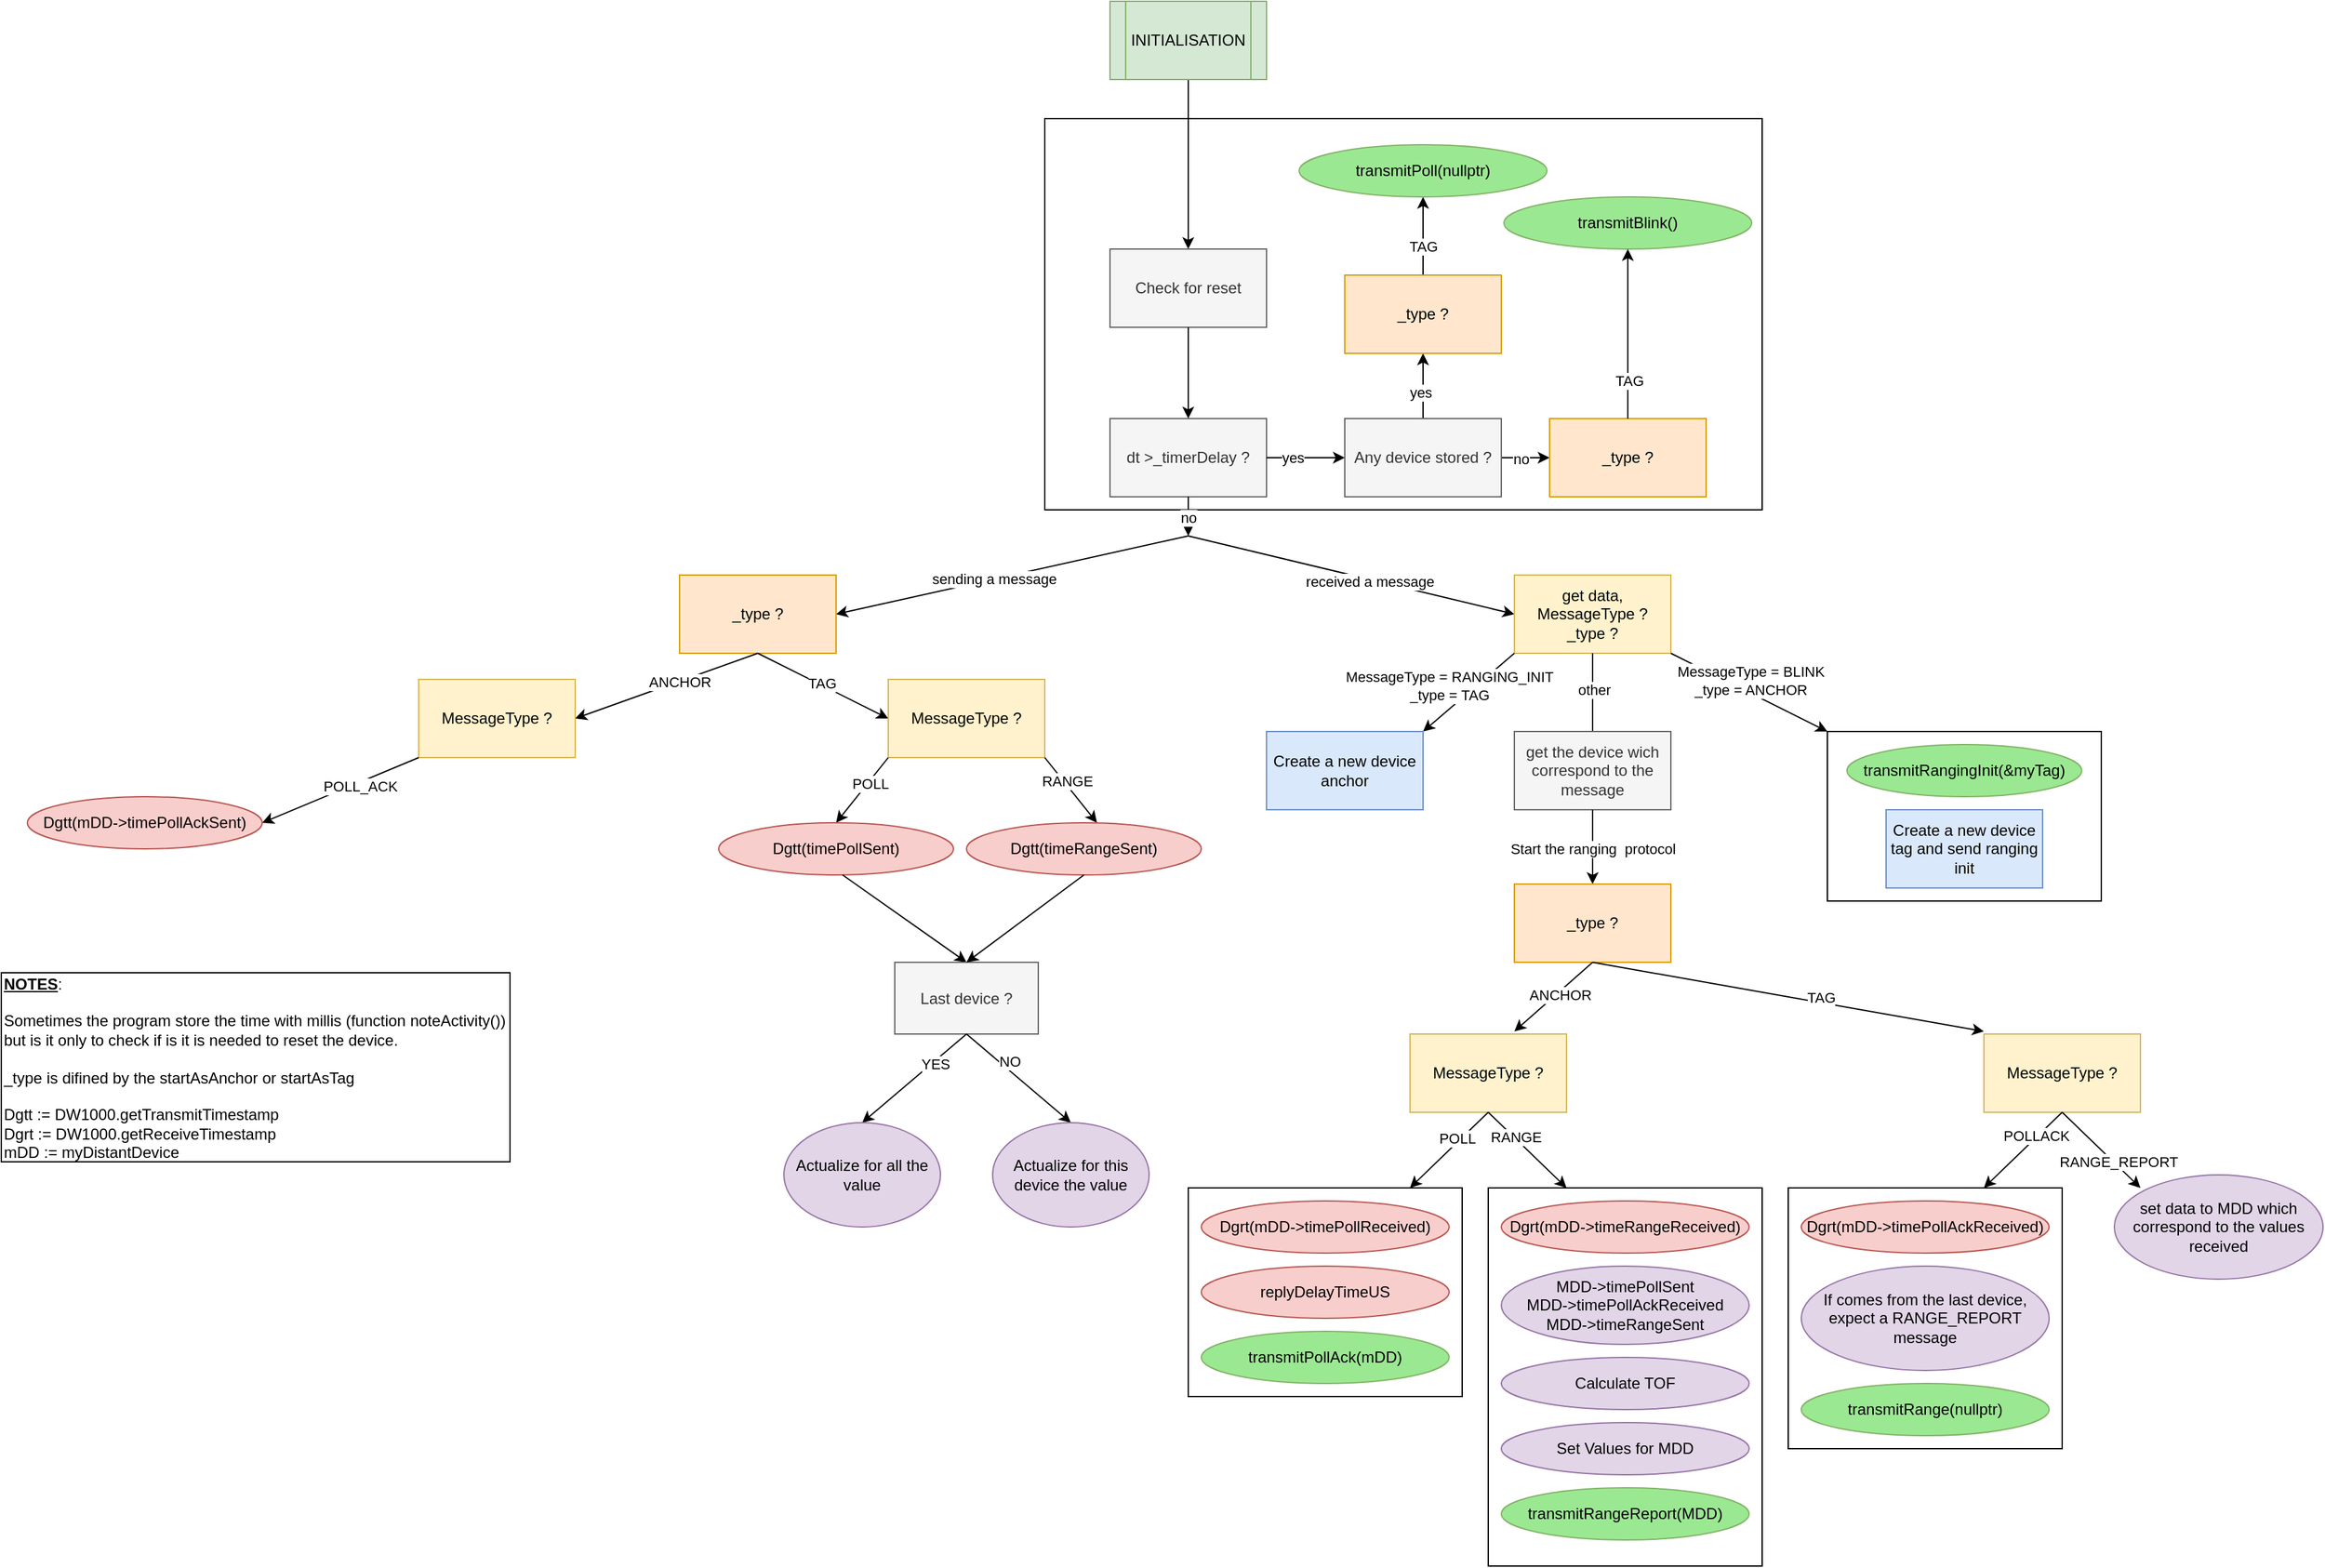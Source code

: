 <mxfile version="21.3.2" type="device" pages="3">
  <diagram name="Detail" id="a23LKmWrU_72ORHp0b2L">
    <mxGraphModel dx="2062" dy="1825" grid="1" gridSize="10" guides="1" tooltips="1" connect="1" arrows="1" fold="1" page="1" pageScale="1" pageWidth="827" pageHeight="1169" math="0" shadow="0">
      <root>
        <mxCell id="0" />
        <mxCell id="1" parent="0" />
        <mxCell id="PgOa_zDOmLSdzNBI0531-37" value="" style="rounded=0;whiteSpace=wrap;html=1;fillColor=none;" vertex="1" parent="1">
          <mxGeometry x="320" y="-100" width="550" height="300" as="geometry" />
        </mxCell>
        <mxCell id="PgOa_zDOmLSdzNBI0531-4" value="" style="rounded=0;whiteSpace=wrap;html=1;fillColor=none;" vertex="1" parent="1">
          <mxGeometry x="920" y="370" width="210" height="130" as="geometry" />
        </mxCell>
        <mxCell id="PgOa_zDOmLSdzNBI0531-3" value="" style="rounded=0;whiteSpace=wrap;html=1;fillColor=none;" vertex="1" parent="1">
          <mxGeometry x="890" y="720" width="210" height="200" as="geometry" />
        </mxCell>
        <mxCell id="e3GR7hbtqhgVGMdvgDua-74" value="" style="rounded=0;whiteSpace=wrap;html=1;fillColor=none;" parent="1" vertex="1">
          <mxGeometry x="430" y="720" width="210" height="160" as="geometry" />
        </mxCell>
        <mxCell id="15MkcXoJzqnaGKpwfdf0-3" value="" style="edgeStyle=orthogonalEdgeStyle;rounded=0;orthogonalLoop=1;jettySize=auto;html=1;entryX=0.5;entryY=0;entryDx=0;entryDy=0;" parent="1" source="15MkcXoJzqnaGKpwfdf0-1" target="15MkcXoJzqnaGKpwfdf0-2" edge="1">
          <mxGeometry relative="1" as="geometry" />
        </mxCell>
        <mxCell id="15MkcXoJzqnaGKpwfdf0-1" value="INITIALISATION" style="shape=process;whiteSpace=wrap;html=1;backgroundOutline=1;fillColor=#d5e8d4;strokeColor=#82b366;" parent="1" vertex="1">
          <mxGeometry x="370" y="-190" width="120" height="60" as="geometry" />
        </mxCell>
        <mxCell id="15MkcXoJzqnaGKpwfdf0-2" value="Check for reset" style="whiteSpace=wrap;html=1;fillColor=#f5f5f5;fontColor=#333333;strokeColor=#666666;" parent="1" vertex="1">
          <mxGeometry x="370" width="120" height="60" as="geometry" />
        </mxCell>
        <mxCell id="15MkcXoJzqnaGKpwfdf0-8" value="" style="endArrow=classic;html=1;rounded=0;" parent="1" edge="1">
          <mxGeometry width="50" height="50" relative="1" as="geometry">
            <mxPoint x="430" y="220" as="sourcePoint" />
            <mxPoint x="160" y="280" as="targetPoint" />
          </mxGeometry>
        </mxCell>
        <mxCell id="15MkcXoJzqnaGKpwfdf0-10" value="sending a message" style="edgeLabel;html=1;align=center;verticalAlign=middle;resizable=0;points=[];" parent="15MkcXoJzqnaGKpwfdf0-8" vertex="1" connectable="0">
          <mxGeometry x="0.106" relative="1" as="geometry">
            <mxPoint as="offset" />
          </mxGeometry>
        </mxCell>
        <mxCell id="15MkcXoJzqnaGKpwfdf0-9" value="" style="endArrow=classic;html=1;rounded=0;" parent="1" edge="1">
          <mxGeometry width="50" height="50" relative="1" as="geometry">
            <mxPoint x="430" y="220" as="sourcePoint" />
            <mxPoint x="680" y="280" as="targetPoint" />
          </mxGeometry>
        </mxCell>
        <mxCell id="15MkcXoJzqnaGKpwfdf0-11" value="received a message" style="edgeLabel;html=1;align=center;verticalAlign=middle;resizable=0;points=[];" parent="15MkcXoJzqnaGKpwfdf0-9" vertex="1" connectable="0">
          <mxGeometry x="0.113" y="-1" relative="1" as="geometry">
            <mxPoint as="offset" />
          </mxGeometry>
        </mxCell>
        <mxCell id="_PFyWZ2Qma1HUdFa8vc--3" value="_type ?" style="rounded=0;whiteSpace=wrap;html=1;fillColor=#ffe6cc;strokeColor=#d79b00;" parent="1" vertex="1">
          <mxGeometry x="40" y="250" width="120" height="60" as="geometry" />
        </mxCell>
        <mxCell id="_PFyWZ2Qma1HUdFa8vc--4" value="" style="endArrow=classic;html=1;rounded=0;exitX=0.5;exitY=1;exitDx=0;exitDy=0;" parent="1" source="_PFyWZ2Qma1HUdFa8vc--3" edge="1">
          <mxGeometry width="50" height="50" relative="1" as="geometry">
            <mxPoint x="390" y="320" as="sourcePoint" />
            <mxPoint x="-40" y="360" as="targetPoint" />
          </mxGeometry>
        </mxCell>
        <mxCell id="_PFyWZ2Qma1HUdFa8vc--5" value="ANCHOR" style="edgeLabel;html=1;align=center;verticalAlign=middle;resizable=0;points=[];" parent="_PFyWZ2Qma1HUdFa8vc--4" vertex="1" connectable="0">
          <mxGeometry x="-0.135" relative="1" as="geometry">
            <mxPoint as="offset" />
          </mxGeometry>
        </mxCell>
        <mxCell id="_PFyWZ2Qma1HUdFa8vc--6" value="" style="endArrow=classic;html=1;rounded=0;exitX=0.5;exitY=1;exitDx=0;exitDy=0;" parent="1" source="_PFyWZ2Qma1HUdFa8vc--3" edge="1">
          <mxGeometry width="50" height="50" relative="1" as="geometry">
            <mxPoint x="290" y="320" as="sourcePoint" />
            <mxPoint x="200" y="360" as="targetPoint" />
          </mxGeometry>
        </mxCell>
        <mxCell id="_PFyWZ2Qma1HUdFa8vc--8" value="TAG" style="edgeLabel;html=1;align=center;verticalAlign=middle;resizable=0;points=[];" parent="_PFyWZ2Qma1HUdFa8vc--6" vertex="1" connectable="0">
          <mxGeometry x="0.218" y="-1" relative="1" as="geometry">
            <mxPoint x="-12" y="-9" as="offset" />
          </mxGeometry>
        </mxCell>
        <mxCell id="_PFyWZ2Qma1HUdFa8vc--9" value="MessageType ?" style="rounded=0;whiteSpace=wrap;html=1;fillColor=#fff2cc;strokeColor=#d6b656;" parent="1" vertex="1">
          <mxGeometry x="-160" y="330" width="120" height="60" as="geometry" />
        </mxCell>
        <mxCell id="_PFyWZ2Qma1HUdFa8vc--10" value="" style="endArrow=classic;html=1;rounded=0;exitX=0;exitY=1;exitDx=0;exitDy=0;" parent="1" source="_PFyWZ2Qma1HUdFa8vc--9" edge="1">
          <mxGeometry width="50" height="50" relative="1" as="geometry">
            <mxPoint x="10" y="320" as="sourcePoint" />
            <mxPoint x="-280" y="440" as="targetPoint" />
          </mxGeometry>
        </mxCell>
        <mxCell id="_PFyWZ2Qma1HUdFa8vc--11" value="POLL_ACK" style="edgeLabel;html=1;align=center;verticalAlign=middle;resizable=0;points=[];" parent="_PFyWZ2Qma1HUdFa8vc--10" vertex="1" connectable="0">
          <mxGeometry x="-0.228" y="3" relative="1" as="geometry">
            <mxPoint as="offset" />
          </mxGeometry>
        </mxCell>
        <mxCell id="_PFyWZ2Qma1HUdFa8vc--12" value="Dgtt(mDD-&amp;gt;timePollAckSent)" style="ellipse;whiteSpace=wrap;html=1;fillColor=#f8cecc;strokeColor=#b85450;" parent="1" vertex="1">
          <mxGeometry x="-460" y="420" width="180" height="40" as="geometry" />
        </mxCell>
        <mxCell id="_PFyWZ2Qma1HUdFa8vc--13" value="MessageType ?" style="rounded=0;whiteSpace=wrap;html=1;fillColor=#fff2cc;strokeColor=#d6b656;" parent="1" vertex="1">
          <mxGeometry x="200" y="330" width="120" height="60" as="geometry" />
        </mxCell>
        <mxCell id="_PFyWZ2Qma1HUdFa8vc--14" value="" style="endArrow=classic;html=1;rounded=0;exitX=0;exitY=1;exitDx=0;exitDy=0;" parent="1" source="_PFyWZ2Qma1HUdFa8vc--13" edge="1">
          <mxGeometry width="50" height="50" relative="1" as="geometry">
            <mxPoint x="350" y="390" as="sourcePoint" />
            <mxPoint x="160" y="440" as="targetPoint" />
          </mxGeometry>
        </mxCell>
        <mxCell id="_PFyWZ2Qma1HUdFa8vc--15" value="POLL" style="edgeLabel;html=1;align=center;verticalAlign=middle;resizable=0;points=[];" parent="_PFyWZ2Qma1HUdFa8vc--14" vertex="1" connectable="0">
          <mxGeometry x="-0.229" y="1" relative="1" as="geometry">
            <mxPoint as="offset" />
          </mxGeometry>
        </mxCell>
        <mxCell id="_PFyWZ2Qma1HUdFa8vc--16" value="" style="endArrow=classic;html=1;rounded=0;exitX=1;exitY=1;exitDx=0;exitDy=0;" parent="1" source="_PFyWZ2Qma1HUdFa8vc--13" edge="1">
          <mxGeometry width="50" height="50" relative="1" as="geometry">
            <mxPoint x="350" y="390" as="sourcePoint" />
            <mxPoint x="360" y="440" as="targetPoint" />
          </mxGeometry>
        </mxCell>
        <mxCell id="_PFyWZ2Qma1HUdFa8vc--17" value="RANGE" style="edgeLabel;html=1;align=center;verticalAlign=middle;resizable=0;points=[];" parent="_PFyWZ2Qma1HUdFa8vc--16" vertex="1" connectable="0">
          <mxGeometry x="-0.241" y="2" relative="1" as="geometry">
            <mxPoint as="offset" />
          </mxGeometry>
        </mxCell>
        <mxCell id="e3GR7hbtqhgVGMdvgDua-1" value="Dgtt(timePollSent)" style="ellipse;whiteSpace=wrap;html=1;fillColor=#f8cecc;strokeColor=#b85450;" parent="1" vertex="1">
          <mxGeometry x="70" y="440" width="180" height="40" as="geometry" />
        </mxCell>
        <mxCell id="e3GR7hbtqhgVGMdvgDua-2" value="Dgtt(timeRangeSent)" style="ellipse;whiteSpace=wrap;html=1;fillColor=#f8cecc;strokeColor=#b85450;" parent="1" vertex="1">
          <mxGeometry x="260" y="440" width="180" height="40" as="geometry" />
        </mxCell>
        <mxCell id="e3GR7hbtqhgVGMdvgDua-3" value="" style="endArrow=classic;html=1;rounded=0;entryX=0.5;entryY=0;entryDx=0;entryDy=0;" parent="1" target="e3GR7hbtqhgVGMdvgDua-4" edge="1">
          <mxGeometry width="50" height="50" relative="1" as="geometry">
            <mxPoint x="165" y="480" as="sourcePoint" />
            <mxPoint x="170" y="550" as="targetPoint" />
          </mxGeometry>
        </mxCell>
        <mxCell id="e3GR7hbtqhgVGMdvgDua-4" value="Last device ?" style="rounded=0;whiteSpace=wrap;html=1;fillColor=#f5f5f5;fontColor=#333333;strokeColor=#666666;" parent="1" vertex="1">
          <mxGeometry x="205" y="547" width="110" height="55" as="geometry" />
        </mxCell>
        <mxCell id="e3GR7hbtqhgVGMdvgDua-6" value="" style="endArrow=classic;html=1;rounded=0;exitX=0.5;exitY=1;exitDx=0;exitDy=0;entryX=0.5;entryY=0;entryDx=0;entryDy=0;" parent="1" source="e3GR7hbtqhgVGMdvgDua-4" target="e3GR7hbtqhgVGMdvgDua-60" edge="1">
          <mxGeometry width="50" height="50" relative="1" as="geometry">
            <mxPoint x="295" y="660" as="sourcePoint" />
            <mxPoint x="205" y="670" as="targetPoint" />
          </mxGeometry>
        </mxCell>
        <mxCell id="e3GR7hbtqhgVGMdvgDua-8" value="YES" style="edgeLabel;html=1;align=center;verticalAlign=middle;resizable=0;points=[];" parent="e3GR7hbtqhgVGMdvgDua-6" vertex="1" connectable="0">
          <mxGeometry x="-0.368" y="2" relative="1" as="geometry">
            <mxPoint as="offset" />
          </mxGeometry>
        </mxCell>
        <mxCell id="e3GR7hbtqhgVGMdvgDua-7" value="" style="endArrow=classic;html=1;rounded=0;exitX=0.5;exitY=1;exitDx=0;exitDy=0;entryX=0.5;entryY=0;entryDx=0;entryDy=0;" parent="1" source="e3GR7hbtqhgVGMdvgDua-4" target="e3GR7hbtqhgVGMdvgDua-61" edge="1">
          <mxGeometry width="50" height="50" relative="1" as="geometry">
            <mxPoint x="270" y="612" as="sourcePoint" />
            <mxPoint x="334" y="736" as="targetPoint" />
          </mxGeometry>
        </mxCell>
        <mxCell id="e3GR7hbtqhgVGMdvgDua-9" value="NO" style="edgeLabel;html=1;align=center;verticalAlign=middle;resizable=0;points=[];" parent="e3GR7hbtqhgVGMdvgDua-7" vertex="1" connectable="0">
          <mxGeometry x="-0.253" y="4" relative="1" as="geometry">
            <mxPoint y="-1" as="offset" />
          </mxGeometry>
        </mxCell>
        <mxCell id="e3GR7hbtqhgVGMdvgDua-20" value="" style="endArrow=classic;html=1;rounded=0;exitX=0.5;exitY=1;exitDx=0;exitDy=0;entryX=0.5;entryY=0;entryDx=0;entryDy=0;" parent="1" source="e3GR7hbtqhgVGMdvgDua-2" target="e3GR7hbtqhgVGMdvgDua-4" edge="1">
          <mxGeometry width="50" height="50" relative="1" as="geometry">
            <mxPoint x="175" y="490" as="sourcePoint" />
            <mxPoint x="200" y="530" as="targetPoint" />
          </mxGeometry>
        </mxCell>
        <mxCell id="e3GR7hbtqhgVGMdvgDua-21" value="get data,&lt;br&gt;MessageType ?&lt;br&gt;_type ?" style="rounded=0;whiteSpace=wrap;html=1;fillColor=#fff2cc;strokeColor=#d6b656;" parent="1" vertex="1">
          <mxGeometry x="680" y="250" width="120" height="60" as="geometry" />
        </mxCell>
        <mxCell id="e3GR7hbtqhgVGMdvgDua-22" value="" style="endArrow=classic;html=1;rounded=0;exitX=1;exitY=1;exitDx=0;exitDy=0;entryX=0;entryY=0;entryDx=0;entryDy=0;" parent="1" source="e3GR7hbtqhgVGMdvgDua-21" edge="1" target="PgOa_zDOmLSdzNBI0531-4">
          <mxGeometry width="50" height="50" relative="1" as="geometry">
            <mxPoint x="630" y="430" as="sourcePoint" />
            <mxPoint x="920" y="200" as="targetPoint" />
          </mxGeometry>
        </mxCell>
        <mxCell id="e3GR7hbtqhgVGMdvgDua-26" value="MessageType = BLINK&lt;br&gt;_type = ANCHOR" style="edgeLabel;html=1;align=center;verticalAlign=middle;resizable=0;points=[];" parent="e3GR7hbtqhgVGMdvgDua-22" vertex="1" connectable="0">
          <mxGeometry x="0.281" y="-1" relative="1" as="geometry">
            <mxPoint x="-16" y="-19" as="offset" />
          </mxGeometry>
        </mxCell>
        <mxCell id="e3GR7hbtqhgVGMdvgDua-23" value="" style="endArrow=classic;html=1;rounded=0;exitX=0;exitY=1;exitDx=0;exitDy=0;entryX=1;entryY=0;entryDx=0;entryDy=0;" parent="1" source="e3GR7hbtqhgVGMdvgDua-21" edge="1" target="PgOa_zDOmLSdzNBI0531-38">
          <mxGeometry width="50" height="50" relative="1" as="geometry">
            <mxPoint x="810" y="290" as="sourcePoint" />
            <mxPoint x="920" y="400" as="targetPoint" />
          </mxGeometry>
        </mxCell>
        <mxCell id="e3GR7hbtqhgVGMdvgDua-27" value="MessageType = RANGING_INIT&lt;br&gt;_type = TAG" style="edgeLabel;html=1;align=center;verticalAlign=middle;resizable=0;points=[];" parent="e3GR7hbtqhgVGMdvgDua-23" vertex="1" connectable="0">
          <mxGeometry x="-0.164" y="-1" relative="1" as="geometry">
            <mxPoint x="-20" as="offset" />
          </mxGeometry>
        </mxCell>
        <mxCell id="e3GR7hbtqhgVGMdvgDua-24" value="" style="endArrow=classic;html=1;rounded=0;exitX=0.5;exitY=1;exitDx=0;exitDy=0;" parent="1" source="e3GR7hbtqhgVGMdvgDua-21" edge="1">
          <mxGeometry width="50" height="50" relative="1" as="geometry">
            <mxPoint x="820" y="300" as="sourcePoint" />
            <mxPoint x="740" y="390" as="targetPoint" />
          </mxGeometry>
        </mxCell>
        <mxCell id="e3GR7hbtqhgVGMdvgDua-25" value="other" style="edgeLabel;html=1;align=center;verticalAlign=middle;resizable=0;points=[];" parent="e3GR7hbtqhgVGMdvgDua-24" vertex="1" connectable="0">
          <mxGeometry x="-0.305" y="1" relative="1" as="geometry">
            <mxPoint as="offset" />
          </mxGeometry>
        </mxCell>
        <mxCell id="e3GR7hbtqhgVGMdvgDua-28" value="Create a new device tag and send ranging init" style="rounded=0;whiteSpace=wrap;html=1;fillColor=#dae8fc;strokeColor=#6c8ebf;" parent="1" vertex="1">
          <mxGeometry x="965" y="430" width="120" height="60" as="geometry" />
        </mxCell>
        <mxCell id="e3GR7hbtqhgVGMdvgDua-30" value="get the device wich correspond to the message" style="rounded=0;whiteSpace=wrap;html=1;fillColor=#f5f5f5;fontColor=#333333;strokeColor=#666666;" parent="1" vertex="1">
          <mxGeometry x="680" y="370" width="120" height="60" as="geometry" />
        </mxCell>
        <mxCell id="e3GR7hbtqhgVGMdvgDua-31" value="" style="endArrow=classic;html=1;rounded=0;exitX=0.5;exitY=1;exitDx=0;exitDy=0;entryX=0.5;entryY=0;entryDx=0;entryDy=0;" parent="1" source="e3GR7hbtqhgVGMdvgDua-30" target="e3GR7hbtqhgVGMdvgDua-32" edge="1">
          <mxGeometry width="50" height="50" relative="1" as="geometry">
            <mxPoint x="340" y="460" as="sourcePoint" />
            <mxPoint x="740" y="490" as="targetPoint" />
          </mxGeometry>
        </mxCell>
        <mxCell id="e3GR7hbtqhgVGMdvgDua-33" value="Start the ranging&amp;nbsp; protocol" style="edgeLabel;html=1;align=center;verticalAlign=middle;resizable=0;points=[];" parent="e3GR7hbtqhgVGMdvgDua-31" vertex="1" connectable="0">
          <mxGeometry x="-0.456" y="1" relative="1" as="geometry">
            <mxPoint x="-1" y="14" as="offset" />
          </mxGeometry>
        </mxCell>
        <mxCell id="e3GR7hbtqhgVGMdvgDua-32" value="_type ?" style="rounded=0;whiteSpace=wrap;html=1;fillColor=#ffe6cc;strokeColor=#d79b00;" parent="1" vertex="1">
          <mxGeometry x="680" y="487" width="120" height="60" as="geometry" />
        </mxCell>
        <mxCell id="e3GR7hbtqhgVGMdvgDua-34" value="" style="endArrow=classic;html=1;rounded=0;exitX=0.5;exitY=1;exitDx=0;exitDy=0;" parent="1" source="e3GR7hbtqhgVGMdvgDua-32" edge="1">
          <mxGeometry width="50" height="50" relative="1" as="geometry">
            <mxPoint x="720" y="690" as="sourcePoint" />
            <mxPoint x="680" y="600" as="targetPoint" />
          </mxGeometry>
        </mxCell>
        <mxCell id="e3GR7hbtqhgVGMdvgDua-37" value="ANCHOR" style="edgeLabel;html=1;align=center;verticalAlign=middle;resizable=0;points=[];" parent="e3GR7hbtqhgVGMdvgDua-34" vertex="1" connectable="0">
          <mxGeometry x="-0.129" y="2" relative="1" as="geometry">
            <mxPoint as="offset" />
          </mxGeometry>
        </mxCell>
        <mxCell id="e3GR7hbtqhgVGMdvgDua-36" value="" style="endArrow=classic;html=1;rounded=0;exitX=0.5;exitY=1;exitDx=0;exitDy=0;" parent="1" source="e3GR7hbtqhgVGMdvgDua-32" edge="1">
          <mxGeometry width="50" height="50" relative="1" as="geometry">
            <mxPoint x="720" y="690" as="sourcePoint" />
            <mxPoint x="1040" y="600" as="targetPoint" />
          </mxGeometry>
        </mxCell>
        <mxCell id="e3GR7hbtqhgVGMdvgDua-38" value="TAG" style="edgeLabel;html=1;align=center;verticalAlign=middle;resizable=0;points=[];" parent="e3GR7hbtqhgVGMdvgDua-36" vertex="1" connectable="0">
          <mxGeometry x="0.179" y="-2" relative="1" as="geometry">
            <mxPoint x="-2" y="-6" as="offset" />
          </mxGeometry>
        </mxCell>
        <mxCell id="e3GR7hbtqhgVGMdvgDua-39" value="MessageType ?" style="rounded=0;whiteSpace=wrap;html=1;fillColor=#fff2cc;strokeColor=#d6b656;" parent="1" vertex="1">
          <mxGeometry x="600" y="602" width="120" height="60" as="geometry" />
        </mxCell>
        <mxCell id="e3GR7hbtqhgVGMdvgDua-40" value="MessageType ?" style="rounded=0;whiteSpace=wrap;html=1;fillColor=#fff2cc;strokeColor=#d6b656;" parent="1" vertex="1">
          <mxGeometry x="1040" y="602" width="120" height="60" as="geometry" />
        </mxCell>
        <mxCell id="e3GR7hbtqhgVGMdvgDua-41" value="" style="endArrow=classic;html=1;rounded=0;exitX=0.5;exitY=1;exitDx=0;exitDy=0;" parent="1" source="e3GR7hbtqhgVGMdvgDua-39" edge="1">
          <mxGeometry width="50" height="50" relative="1" as="geometry">
            <mxPoint x="470" y="680" as="sourcePoint" />
            <mxPoint x="600" y="720" as="targetPoint" />
          </mxGeometry>
        </mxCell>
        <mxCell id="e3GR7hbtqhgVGMdvgDua-46" value="POLL" style="edgeLabel;html=1;align=center;verticalAlign=middle;resizable=0;points=[];" parent="e3GR7hbtqhgVGMdvgDua-41" vertex="1" connectable="0">
          <mxGeometry x="-0.263" y="-3" relative="1" as="geometry">
            <mxPoint as="offset" />
          </mxGeometry>
        </mxCell>
        <mxCell id="e3GR7hbtqhgVGMdvgDua-43" value="" style="endArrow=classic;html=1;rounded=0;exitX=0.5;exitY=1;exitDx=0;exitDy=0;" parent="1" source="e3GR7hbtqhgVGMdvgDua-39" edge="1">
          <mxGeometry width="50" height="50" relative="1" as="geometry">
            <mxPoint x="470" y="680" as="sourcePoint" />
            <mxPoint x="720" y="720" as="targetPoint" />
          </mxGeometry>
        </mxCell>
        <mxCell id="e3GR7hbtqhgVGMdvgDua-47" value="RANGE" style="edgeLabel;html=1;align=center;verticalAlign=middle;resizable=0;points=[];" parent="e3GR7hbtqhgVGMdvgDua-43" vertex="1" connectable="0">
          <mxGeometry x="-0.322" y="1" relative="1" as="geometry">
            <mxPoint as="offset" />
          </mxGeometry>
        </mxCell>
        <mxCell id="e3GR7hbtqhgVGMdvgDua-44" value="" style="endArrow=classic;html=1;rounded=0;exitX=0.5;exitY=1;exitDx=0;exitDy=0;" parent="1" source="e3GR7hbtqhgVGMdvgDua-40" edge="1">
          <mxGeometry width="50" height="50" relative="1" as="geometry">
            <mxPoint x="1070" y="700" as="sourcePoint" />
            <mxPoint x="1040" y="720" as="targetPoint" />
          </mxGeometry>
        </mxCell>
        <mxCell id="e3GR7hbtqhgVGMdvgDua-48" value="POLLACK" style="edgeLabel;html=1;align=center;verticalAlign=middle;resizable=0;points=[];" parent="e3GR7hbtqhgVGMdvgDua-44" vertex="1" connectable="0">
          <mxGeometry x="-0.349" y="-1" relative="1" as="geometry">
            <mxPoint as="offset" />
          </mxGeometry>
        </mxCell>
        <mxCell id="e3GR7hbtqhgVGMdvgDua-45" value="" style="endArrow=classic;html=1;rounded=0;exitX=0.5;exitY=1;exitDx=0;exitDy=0;" parent="1" source="e3GR7hbtqhgVGMdvgDua-40" edge="1">
          <mxGeometry width="50" height="50" relative="1" as="geometry">
            <mxPoint x="1100" y="672" as="sourcePoint" />
            <mxPoint x="1160" y="720" as="targetPoint" />
          </mxGeometry>
        </mxCell>
        <mxCell id="e3GR7hbtqhgVGMdvgDua-49" value="RANGE_REPORT" style="edgeLabel;html=1;align=center;verticalAlign=middle;resizable=0;points=[];" parent="e3GR7hbtqhgVGMdvgDua-45" vertex="1" connectable="0">
          <mxGeometry x="0.457" y="-1" relative="1" as="geometry">
            <mxPoint y="-5" as="offset" />
          </mxGeometry>
        </mxCell>
        <mxCell id="e3GR7hbtqhgVGMdvgDua-75" value="" style="rounded=0;whiteSpace=wrap;html=1;fillColor=none;" parent="1" vertex="1">
          <mxGeometry x="660" y="720" width="210" height="290" as="geometry" />
        </mxCell>
        <mxCell id="e3GR7hbtqhgVGMdvgDua-60" value="Actualize for all the value" style="ellipse;whiteSpace=wrap;html=1;fillColor=#e1d5e7;strokeColor=#9673a6;" parent="1" vertex="1">
          <mxGeometry x="120" y="670" width="120" height="80" as="geometry" />
        </mxCell>
        <mxCell id="e3GR7hbtqhgVGMdvgDua-61" value="Actualize for this device the value" style="ellipse;whiteSpace=wrap;html=1;fillColor=#e1d5e7;strokeColor=#9673a6;" parent="1" vertex="1">
          <mxGeometry x="280" y="670" width="120" height="80" as="geometry" />
        </mxCell>
        <mxCell id="e3GR7hbtqhgVGMdvgDua-66" value="Dgrt(mDD-&amp;gt;timePollReceived)" style="ellipse;whiteSpace=wrap;html=1;fillColor=#f8cecc;strokeColor=#b85450;" parent="1" vertex="1">
          <mxGeometry x="440" y="730" width="190" height="40" as="geometry" />
        </mxCell>
        <mxCell id="e3GR7hbtqhgVGMdvgDua-67" value="Dgrt(mDD-&amp;gt;timeRangeReceived)" style="ellipse;whiteSpace=wrap;html=1;fillColor=#f8cecc;strokeColor=#b85450;" parent="1" vertex="1">
          <mxGeometry x="670" y="730" width="190" height="40" as="geometry" />
        </mxCell>
        <mxCell id="e3GR7hbtqhgVGMdvgDua-68" value="Dgrt(mDD-&amp;gt;timePollAckReceived)" style="ellipse;whiteSpace=wrap;html=1;fillColor=#f8cecc;strokeColor=#b85450;" parent="1" vertex="1">
          <mxGeometry x="900" y="730" width="190" height="40" as="geometry" />
        </mxCell>
        <mxCell id="e3GR7hbtqhgVGMdvgDua-69" value="set data to MDD which correspond to the values received" style="ellipse;whiteSpace=wrap;html=1;fillColor=#e1d5e7;strokeColor=#9673a6;" parent="1" vertex="1">
          <mxGeometry x="1140" y="710" width="160" height="80" as="geometry" />
        </mxCell>
        <mxCell id="e3GR7hbtqhgVGMdvgDua-70" value="replyDelayTimeUS" style="ellipse;whiteSpace=wrap;html=1;fillColor=#f8cecc;strokeColor=#b85450;" parent="1" vertex="1">
          <mxGeometry x="440" y="780" width="190" height="40" as="geometry" />
        </mxCell>
        <mxCell id="e3GR7hbtqhgVGMdvgDua-71" value="MDD-&amp;gt;timePollSent&lt;br&gt;MDD-&amp;gt;timePollAckReceived&lt;br&gt;MDD-&amp;gt;timeRangeSent" style="ellipse;whiteSpace=wrap;html=1;fillColor=#e1d5e7;strokeColor=#9673a6;" parent="1" vertex="1">
          <mxGeometry x="670" y="780" width="190" height="60" as="geometry" />
        </mxCell>
        <mxCell id="e3GR7hbtqhgVGMdvgDua-72" value="Calculate TOF" style="ellipse;whiteSpace=wrap;html=1;fillColor=#e1d5e7;strokeColor=#9673a6;" parent="1" vertex="1">
          <mxGeometry x="670" y="850" width="190" height="40" as="geometry" />
        </mxCell>
        <mxCell id="e3GR7hbtqhgVGMdvgDua-73" value="Set Values for MDD" style="ellipse;whiteSpace=wrap;html=1;fillColor=#e1d5e7;strokeColor=#9673a6;" parent="1" vertex="1">
          <mxGeometry x="670" y="900" width="190" height="40" as="geometry" />
        </mxCell>
        <mxCell id="e3GR7hbtqhgVGMdvgDua-76" value="transmitRangeReport(MDD)" style="ellipse;whiteSpace=wrap;html=1;fillColor=#9BE892;strokeColor=#82b366;" parent="1" vertex="1">
          <mxGeometry x="670" y="950" width="190" height="40" as="geometry" />
        </mxCell>
        <mxCell id="e3GR7hbtqhgVGMdvgDua-78" value="If comes from the last device, expect a RANGE_REPORT message" style="ellipse;whiteSpace=wrap;html=1;fillColor=#e1d5e7;strokeColor=#9673a6;" parent="1" vertex="1">
          <mxGeometry x="900" y="780" width="190" height="80" as="geometry" />
        </mxCell>
        <mxCell id="e3GR7hbtqhgVGMdvgDua-81" value="&lt;b&gt;&lt;u&gt;NOTES&lt;/u&gt;&lt;/b&gt;:&lt;br&gt;&lt;br&gt;Sometimes the program store the time with millis (function noteActivity()) but is it only to check if is it is needed to reset the device.&lt;br&gt;&lt;br&gt;_type is difined by the startAsAnchor or startAsTag&lt;br&gt;&lt;br&gt;Dgtt := DW1000.getTransmitTimestamp&lt;br&gt;Dgrt := DW1000.getReceiveTimestamp&lt;br&gt;mDD := myDistantDevice" style="rounded=0;whiteSpace=wrap;html=1;align=left;" parent="1" vertex="1">
          <mxGeometry x="-480" y="555" width="390" height="145" as="geometry" />
        </mxCell>
        <mxCell id="PgOa_zDOmLSdzNBI0531-1" value="transmitPollAck(mDD)" style="ellipse;whiteSpace=wrap;html=1;fillColor=#9BE892;strokeColor=#82b366;" vertex="1" parent="1">
          <mxGeometry x="440" y="830" width="190" height="40" as="geometry" />
        </mxCell>
        <mxCell id="PgOa_zDOmLSdzNBI0531-2" value="transmitRangingInit(&amp;amp;myTag)" style="ellipse;whiteSpace=wrap;html=1;fillColor=#9BE892;strokeColor=#82b366;" vertex="1" parent="1">
          <mxGeometry x="935" y="380" width="180" height="40" as="geometry" />
        </mxCell>
        <mxCell id="PgOa_zDOmLSdzNBI0531-9" value="transmitRange(nullptr)" style="ellipse;whiteSpace=wrap;html=1;fillColor=#9BE892;strokeColor=#82b366;" vertex="1" parent="1">
          <mxGeometry x="900" y="870" width="190" height="40" as="geometry" />
        </mxCell>
        <mxCell id="PgOa_zDOmLSdzNBI0531-15" value="dt &amp;gt;_timerDelay ?" style="rounded=0;whiteSpace=wrap;html=1;fillColor=#f5f5f5;fontColor=#333333;strokeColor=#666666;" vertex="1" parent="1">
          <mxGeometry x="370" y="130" width="120" height="60" as="geometry" />
        </mxCell>
        <mxCell id="PgOa_zDOmLSdzNBI0531-17" value="" style="endArrow=classic;html=1;rounded=0;exitX=0.5;exitY=1;exitDx=0;exitDy=0;entryX=0.5;entryY=0;entryDx=0;entryDy=0;" edge="1" parent="1" source="15MkcXoJzqnaGKpwfdf0-2" target="PgOa_zDOmLSdzNBI0531-15">
          <mxGeometry width="50" height="50" relative="1" as="geometry">
            <mxPoint x="410" y="330" as="sourcePoint" />
            <mxPoint x="620" y="300" as="targetPoint" />
            <Array as="points" />
          </mxGeometry>
        </mxCell>
        <mxCell id="PgOa_zDOmLSdzNBI0531-19" value="" style="endArrow=classic;html=1;rounded=0;exitX=0.5;exitY=1;exitDx=0;exitDy=0;" edge="1" parent="1" source="PgOa_zDOmLSdzNBI0531-15">
          <mxGeometry width="50" height="50" relative="1" as="geometry">
            <mxPoint x="570" y="100" as="sourcePoint" />
            <mxPoint x="430" y="220" as="targetPoint" />
          </mxGeometry>
        </mxCell>
        <mxCell id="PgOa_zDOmLSdzNBI0531-20" value="no" style="edgeLabel;html=1;align=center;verticalAlign=middle;resizable=0;points=[];" vertex="1" connectable="0" parent="PgOa_zDOmLSdzNBI0531-19">
          <mxGeometry x="0.44" y="-1" relative="1" as="geometry">
            <mxPoint x="1" y="-6" as="offset" />
          </mxGeometry>
        </mxCell>
        <mxCell id="PgOa_zDOmLSdzNBI0531-21" value="" style="endArrow=classic;html=1;rounded=0;exitX=1;exitY=0.5;exitDx=0;exitDy=0;entryX=0;entryY=0.5;entryDx=0;entryDy=0;" edge="1" parent="1" source="PgOa_zDOmLSdzNBI0531-15" target="PgOa_zDOmLSdzNBI0531-23">
          <mxGeometry width="50" height="50" relative="1" as="geometry">
            <mxPoint x="570" y="170" as="sourcePoint" />
            <mxPoint x="610" y="160" as="targetPoint" />
          </mxGeometry>
        </mxCell>
        <mxCell id="PgOa_zDOmLSdzNBI0531-22" value="yes" style="edgeLabel;html=1;align=center;verticalAlign=middle;resizable=0;points=[];" vertex="1" connectable="0" parent="PgOa_zDOmLSdzNBI0531-21">
          <mxGeometry x="-0.3" y="-4" relative="1" as="geometry">
            <mxPoint x="-1" y="-4" as="offset" />
          </mxGeometry>
        </mxCell>
        <mxCell id="PgOa_zDOmLSdzNBI0531-25" value="" style="edgeStyle=orthogonalEdgeStyle;rounded=0;orthogonalLoop=1;jettySize=auto;html=1;" edge="1" parent="1" source="PgOa_zDOmLSdzNBI0531-23" target="PgOa_zDOmLSdzNBI0531-24">
          <mxGeometry relative="1" as="geometry" />
        </mxCell>
        <mxCell id="PgOa_zDOmLSdzNBI0531-34" value="yes" style="edgeLabel;html=1;align=center;verticalAlign=middle;resizable=0;points=[];" vertex="1" connectable="0" parent="PgOa_zDOmLSdzNBI0531-25">
          <mxGeometry x="-0.2" y="2" relative="1" as="geometry">
            <mxPoint as="offset" />
          </mxGeometry>
        </mxCell>
        <mxCell id="PgOa_zDOmLSdzNBI0531-27" value="" style="edgeStyle=orthogonalEdgeStyle;rounded=0;orthogonalLoop=1;jettySize=auto;html=1;" edge="1" parent="1" source="PgOa_zDOmLSdzNBI0531-23" target="PgOa_zDOmLSdzNBI0531-26">
          <mxGeometry relative="1" as="geometry" />
        </mxCell>
        <mxCell id="PgOa_zDOmLSdzNBI0531-35" value="no" style="edgeLabel;html=1;align=center;verticalAlign=middle;resizable=0;points=[];" vertex="1" connectable="0" parent="PgOa_zDOmLSdzNBI0531-27">
          <mxGeometry x="-0.333" y="-1" relative="1" as="geometry">
            <mxPoint as="offset" />
          </mxGeometry>
        </mxCell>
        <mxCell id="PgOa_zDOmLSdzNBI0531-23" value="Any device stored ?" style="rounded=0;whiteSpace=wrap;html=1;fillColor=#f5f5f5;fontColor=#333333;strokeColor=#666666;" vertex="1" parent="1">
          <mxGeometry x="550" y="130" width="120" height="60" as="geometry" />
        </mxCell>
        <mxCell id="PgOa_zDOmLSdzNBI0531-29" value="" style="edgeStyle=orthogonalEdgeStyle;rounded=0;orthogonalLoop=1;jettySize=auto;html=1;" edge="1" parent="1" source="PgOa_zDOmLSdzNBI0531-24" target="PgOa_zDOmLSdzNBI0531-28">
          <mxGeometry relative="1" as="geometry" />
        </mxCell>
        <mxCell id="PgOa_zDOmLSdzNBI0531-32" value="TAG" style="edgeLabel;html=1;align=center;verticalAlign=middle;resizable=0;points=[];" vertex="1" connectable="0" parent="PgOa_zDOmLSdzNBI0531-29">
          <mxGeometry x="-0.244" relative="1" as="geometry">
            <mxPoint as="offset" />
          </mxGeometry>
        </mxCell>
        <mxCell id="PgOa_zDOmLSdzNBI0531-24" value="_type ?" style="rounded=0;whiteSpace=wrap;html=1;fillColor=#ffe6cc;strokeColor=#d79b00;" vertex="1" parent="1">
          <mxGeometry x="550" y="20" width="120" height="60" as="geometry" />
        </mxCell>
        <mxCell id="PgOa_zDOmLSdzNBI0531-26" value="_type ?" style="rounded=0;whiteSpace=wrap;html=1;fillColor=#ffe6cc;strokeColor=#d79b00;" vertex="1" parent="1">
          <mxGeometry x="707" y="130" width="120" height="60" as="geometry" />
        </mxCell>
        <mxCell id="PgOa_zDOmLSdzNBI0531-28" value="transmitPoll(nullptr)" style="ellipse;whiteSpace=wrap;html=1;fillColor=#9BE892;strokeColor=#82b366;" vertex="1" parent="1">
          <mxGeometry x="515" y="-80" width="190" height="40" as="geometry" />
        </mxCell>
        <mxCell id="PgOa_zDOmLSdzNBI0531-30" value="transmitBlink()" style="ellipse;whiteSpace=wrap;html=1;fillColor=#9BE892;strokeColor=#82b366;" vertex="1" parent="1">
          <mxGeometry x="672" y="-40" width="190" height="40" as="geometry" />
        </mxCell>
        <mxCell id="PgOa_zDOmLSdzNBI0531-31" value="" style="endArrow=classic;html=1;rounded=0;exitX=0.5;exitY=0;exitDx=0;exitDy=0;entryX=0.5;entryY=1;entryDx=0;entryDy=0;" edge="1" parent="1" source="PgOa_zDOmLSdzNBI0531-26" target="PgOa_zDOmLSdzNBI0531-30">
          <mxGeometry width="50" height="50" relative="1" as="geometry">
            <mxPoint x="570" y="110" as="sourcePoint" />
            <mxPoint x="620" y="60" as="targetPoint" />
          </mxGeometry>
        </mxCell>
        <mxCell id="PgOa_zDOmLSdzNBI0531-33" value="TAG" style="edgeLabel;html=1;align=center;verticalAlign=middle;resizable=0;points=[];" vertex="1" connectable="0" parent="PgOa_zDOmLSdzNBI0531-31">
          <mxGeometry x="-0.544" y="-1" relative="1" as="geometry">
            <mxPoint as="offset" />
          </mxGeometry>
        </mxCell>
        <mxCell id="PgOa_zDOmLSdzNBI0531-38" value="Create a new device anchor" style="rounded=0;whiteSpace=wrap;html=1;fillColor=#dae8fc;strokeColor=#6c8ebf;" vertex="1" parent="1">
          <mxGeometry x="490" y="370" width="120" height="60" as="geometry" />
        </mxCell>
      </root>
    </mxGraphModel>
  </diagram>
  <diagram id="T1TkJ3EU1JohRLirjYCn" name="Global">
    <mxGraphModel dx="1050" dy="558" grid="1" gridSize="10" guides="1" tooltips="1" connect="1" arrows="1" fold="1" page="1" pageScale="1" pageWidth="827" pageHeight="1169" math="0" shadow="0">
      <root>
        <mxCell id="0" />
        <mxCell id="1" parent="0" />
        <mxCell id="1xE39jnVzqp8SAs60R-M-30" value="round1" style="ellipse;whiteSpace=wrap;html=1;fillColor=none;strokeColor=#FF0000;verticalAlign=top;fontColor=#FF0000;" parent="1" vertex="1">
          <mxGeometry x="130" y="40" width="140" height="170" as="geometry" />
        </mxCell>
        <mxCell id="1xE39jnVzqp8SAs60R-M-1" value="TAG" style="ellipse;whiteSpace=wrap;html=1;aspect=fixed;fillColor=#ffe6cc;strokeColor=#d79b00;" parent="1" vertex="1">
          <mxGeometry x="130" y="90" width="80" height="80" as="geometry" />
        </mxCell>
        <mxCell id="1xE39jnVzqp8SAs60R-M-2" value="ANCHOR" style="rounded=0;whiteSpace=wrap;html=1;fillColor=#d5e8d4;strokeColor=#82b366;" parent="1" vertex="1">
          <mxGeometry x="550" y="100" width="120" height="60" as="geometry" />
        </mxCell>
        <mxCell id="1xE39jnVzqp8SAs60R-M-3" value="" style="endArrow=classic;html=1;rounded=0;exitX=1;exitY=0;exitDx=0;exitDy=0;entryX=0;entryY=0;entryDx=0;entryDy=0;" parent="1" source="1xE39jnVzqp8SAs60R-M-1" target="1xE39jnVzqp8SAs60R-M-2" edge="1">
          <mxGeometry width="50" height="50" relative="1" as="geometry">
            <mxPoint x="390" y="120" as="sourcePoint" />
            <mxPoint x="440" y="70" as="targetPoint" />
          </mxGeometry>
        </mxCell>
        <mxCell id="1xE39jnVzqp8SAs60R-M-11" value="timePollSent" style="edgeLabel;html=1;align=center;verticalAlign=middle;resizable=0;points=[];" parent="1xE39jnVzqp8SAs60R-M-3" vertex="1" connectable="0">
          <mxGeometry x="-0.9" relative="1" as="geometry">
            <mxPoint x="4" y="-12" as="offset" />
          </mxGeometry>
        </mxCell>
        <mxCell id="1xE39jnVzqp8SAs60R-M-12" value="timePollReceived" style="edgeLabel;html=1;align=center;verticalAlign=middle;resizable=0;points=[];" parent="1xE39jnVzqp8SAs60R-M-3" vertex="1" connectable="0">
          <mxGeometry x="0.908" y="3" relative="1" as="geometry">
            <mxPoint x="-4" y="-7" as="offset" />
          </mxGeometry>
        </mxCell>
        <mxCell id="1xE39jnVzqp8SAs60R-M-4" value="" style="endArrow=classic;html=1;rounded=0;exitX=0;exitY=1;exitDx=0;exitDy=0;entryX=1;entryY=1;entryDx=0;entryDy=0;" parent="1" source="1xE39jnVzqp8SAs60R-M-2" target="1xE39jnVzqp8SAs60R-M-1" edge="1">
          <mxGeometry width="50" height="50" relative="1" as="geometry">
            <mxPoint x="390" y="120" as="sourcePoint" />
            <mxPoint x="440" y="70" as="targetPoint" />
          </mxGeometry>
        </mxCell>
        <mxCell id="1xE39jnVzqp8SAs60R-M-13" value="timePollAckReceived" style="edgeLabel;html=1;align=center;verticalAlign=middle;resizable=0;points=[];" parent="1xE39jnVzqp8SAs60R-M-4" vertex="1" connectable="0">
          <mxGeometry x="0.883" y="-1" relative="1" as="geometry">
            <mxPoint y="13" as="offset" />
          </mxGeometry>
        </mxCell>
        <mxCell id="1xE39jnVzqp8SAs60R-M-14" value="timePollAckSent" style="edgeLabel;html=1;align=center;verticalAlign=middle;resizable=0;points=[];" parent="1xE39jnVzqp8SAs60R-M-4" vertex="1" connectable="0">
          <mxGeometry x="-0.862" relative="1" as="geometry">
            <mxPoint y="10" as="offset" />
          </mxGeometry>
        </mxCell>
        <mxCell id="1xE39jnVzqp8SAs60R-M-16" value="TAG" style="ellipse;whiteSpace=wrap;html=1;aspect=fixed;fillColor=#ffe6cc;strokeColor=#d79b00;" parent="1" vertex="1">
          <mxGeometry x="130" y="280" width="80" height="80" as="geometry" />
        </mxCell>
        <mxCell id="1xE39jnVzqp8SAs60R-M-17" value="ANCHOR" style="rounded=0;whiteSpace=wrap;html=1;fillColor=#d5e8d4;strokeColor=#82b366;" parent="1" vertex="1">
          <mxGeometry x="550" y="290" width="120" height="60" as="geometry" />
        </mxCell>
        <mxCell id="1xE39jnVzqp8SAs60R-M-18" value="" style="endArrow=none;html=1;rounded=0;exitX=1;exitY=0;exitDx=0;exitDy=0;entryX=0;entryY=0;entryDx=0;entryDy=0;startArrow=classic;startFill=1;endFill=0;" parent="1" source="1xE39jnVzqp8SAs60R-M-16" target="1xE39jnVzqp8SAs60R-M-17" edge="1">
          <mxGeometry width="50" height="50" relative="1" as="geometry">
            <mxPoint x="390" y="310" as="sourcePoint" />
            <mxPoint x="440" y="260" as="targetPoint" />
          </mxGeometry>
        </mxCell>
        <mxCell id="1xE39jnVzqp8SAs60R-M-19" value="timePollAckReceived" style="edgeLabel;html=1;align=center;verticalAlign=middle;resizable=0;points=[];" parent="1xE39jnVzqp8SAs60R-M-18" vertex="1" connectable="0">
          <mxGeometry x="-0.9" relative="1" as="geometry">
            <mxPoint x="4" y="-12" as="offset" />
          </mxGeometry>
        </mxCell>
        <mxCell id="1xE39jnVzqp8SAs60R-M-20" value="timePollAckSent" style="edgeLabel;html=1;align=center;verticalAlign=middle;resizable=0;points=[];" parent="1xE39jnVzqp8SAs60R-M-18" vertex="1" connectable="0">
          <mxGeometry x="0.908" y="3" relative="1" as="geometry">
            <mxPoint x="-4" y="-7" as="offset" />
          </mxGeometry>
        </mxCell>
        <mxCell id="1xE39jnVzqp8SAs60R-M-21" value="" style="endArrow=none;html=1;rounded=0;exitX=0;exitY=1;exitDx=0;exitDy=0;entryX=1;entryY=1;entryDx=0;entryDy=0;startArrow=classic;startFill=1;endFill=0;" parent="1" source="1xE39jnVzqp8SAs60R-M-17" target="1xE39jnVzqp8SAs60R-M-16" edge="1">
          <mxGeometry width="50" height="50" relative="1" as="geometry">
            <mxPoint x="390" y="310" as="sourcePoint" />
            <mxPoint x="440" y="260" as="targetPoint" />
          </mxGeometry>
        </mxCell>
        <mxCell id="1xE39jnVzqp8SAs60R-M-22" value="timeRangeSent" style="edgeLabel;html=1;align=center;verticalAlign=middle;resizable=0;points=[];" parent="1xE39jnVzqp8SAs60R-M-21" vertex="1" connectable="0">
          <mxGeometry x="0.883" y="-1" relative="1" as="geometry">
            <mxPoint y="13" as="offset" />
          </mxGeometry>
        </mxCell>
        <mxCell id="1xE39jnVzqp8SAs60R-M-23" value="timeRangeReceived" style="edgeLabel;html=1;align=center;verticalAlign=middle;resizable=0;points=[];" parent="1xE39jnVzqp8SAs60R-M-21" vertex="1" connectable="0">
          <mxGeometry x="-0.862" relative="1" as="geometry">
            <mxPoint y="10" as="offset" />
          </mxGeometry>
        </mxCell>
        <mxCell id="1xE39jnVzqp8SAs60R-M-34" value="" style="endArrow=classic;html=1;rounded=0;exitX=1;exitY=0.5;exitDx=0;exitDy=0;entryX=1;entryY=0.5;entryDx=0;entryDy=0;" parent="1" source="1xE39jnVzqp8SAs60R-M-17" target="1xE39jnVzqp8SAs60R-M-35" edge="1">
          <mxGeometry width="50" height="50" relative="1" as="geometry">
            <mxPoint x="390" y="420" as="sourcePoint" />
            <mxPoint x="200" y="480" as="targetPoint" />
            <Array as="points">
              <mxPoint x="760" y="320" />
              <mxPoint x="760" y="480" />
            </Array>
          </mxGeometry>
        </mxCell>
        <mxCell id="1xE39jnVzqp8SAs60R-M-36" value="transmitRangeReport" style="edgeLabel;html=1;align=center;verticalAlign=middle;resizable=0;points=[];" parent="1xE39jnVzqp8SAs60R-M-34" vertex="1" connectable="0">
          <mxGeometry x="0.503" y="1" relative="1" as="geometry">
            <mxPoint x="61" y="-11" as="offset" />
          </mxGeometry>
        </mxCell>
        <mxCell id="1xE39jnVzqp8SAs60R-M-35" value="TAG" style="ellipse;whiteSpace=wrap;html=1;aspect=fixed;fillColor=#ffe6cc;strokeColor=#d79b00;" parent="1" vertex="1">
          <mxGeometry x="130" y="440" width="80" height="80" as="geometry" />
        </mxCell>
        <mxCell id="1xE39jnVzqp8SAs60R-M-31" value="reply1" style="ellipse;whiteSpace=wrap;html=1;fillColor=none;strokeColor=#FF0000;verticalAlign=top;fontColor=#FF0000;" parent="1" vertex="1">
          <mxGeometry x="480" y="40" width="140" height="170" as="geometry" />
        </mxCell>
        <mxCell id="1xE39jnVzqp8SAs60R-M-32" value="reply2" style="ellipse;whiteSpace=wrap;html=1;fillColor=none;strokeColor=#FF0000;verticalAlign=top;fontColor=#FF0000;" parent="1" vertex="1">
          <mxGeometry x="130" y="235" width="140" height="170" as="geometry" />
        </mxCell>
        <mxCell id="1xE39jnVzqp8SAs60R-M-33" value="round2" style="ellipse;whiteSpace=wrap;html=1;fillColor=none;strokeColor=#FF0000;verticalAlign=top;fontColor=#FF0000;" parent="1" vertex="1">
          <mxGeometry x="480" y="235" width="140" height="170" as="geometry" />
        </mxCell>
      </root>
    </mxGraphModel>
  </diagram>
  <diagram id="4Qwjj8QjkkYGOFU5hLeh" name="EasierGlobal">
    <mxGraphModel dx="1050" dy="558" grid="1" gridSize="10" guides="1" tooltips="1" connect="1" arrows="1" fold="1" page="1" pageScale="1" pageWidth="827" pageHeight="1169" math="0" shadow="0">
      <root>
        <mxCell id="0" />
        <mxCell id="1" parent="0" />
        <mxCell id="fJtc_lWxxOFHIlLWll26-2" value="TAG" style="ellipse;whiteSpace=wrap;html=1;aspect=fixed;fillColor=#ffe6cc;strokeColor=#d79b00;" parent="1" vertex="1">
          <mxGeometry x="130" y="90" width="120" height="120" as="geometry" />
        </mxCell>
        <mxCell id="fJtc_lWxxOFHIlLWll26-3" value="ANCHOR" style="rounded=0;whiteSpace=wrap;html=1;fillColor=#d5e8d4;strokeColor=#82b366;" parent="1" vertex="1">
          <mxGeometry x="560" y="105" width="170" height="90" as="geometry" />
        </mxCell>
        <mxCell id="fJtc_lWxxOFHIlLWll26-4" value="" style="endArrow=classic;html=1;rounded=0;exitX=1;exitY=0;exitDx=0;exitDy=0;entryX=0;entryY=0;entryDx=0;entryDy=0;" parent="1" source="fJtc_lWxxOFHIlLWll26-2" target="fJtc_lWxxOFHIlLWll26-3" edge="1">
          <mxGeometry width="50" height="50" relative="1" as="geometry">
            <mxPoint x="390" y="120" as="sourcePoint" />
            <mxPoint x="440" y="70" as="targetPoint" />
          </mxGeometry>
        </mxCell>
        <mxCell id="fJtc_lWxxOFHIlLWll26-5" value="timePollSent" style="edgeLabel;html=1;align=center;verticalAlign=middle;resizable=0;points=[];" parent="fJtc_lWxxOFHIlLWll26-4" vertex="1" connectable="0">
          <mxGeometry x="-0.9" relative="1" as="geometry">
            <mxPoint x="4" y="-12" as="offset" />
          </mxGeometry>
        </mxCell>
        <mxCell id="fJtc_lWxxOFHIlLWll26-6" value="timePollReceived" style="edgeLabel;html=1;align=center;verticalAlign=middle;resizable=0;points=[];" parent="fJtc_lWxxOFHIlLWll26-4" vertex="1" connectable="0">
          <mxGeometry x="0.908" y="3" relative="1" as="geometry">
            <mxPoint x="-4" y="-7" as="offset" />
          </mxGeometry>
        </mxCell>
        <mxCell id="fJtc_lWxxOFHIlLWll26-7" value="" style="endArrow=classic;html=1;rounded=0;exitX=0;exitY=0.5;exitDx=0;exitDy=0;entryX=1;entryY=0.5;entryDx=0;entryDy=0;" parent="1" source="fJtc_lWxxOFHIlLWll26-3" target="fJtc_lWxxOFHIlLWll26-2" edge="1">
          <mxGeometry width="50" height="50" relative="1" as="geometry">
            <mxPoint x="390" y="120" as="sourcePoint" />
            <mxPoint x="440" y="70" as="targetPoint" />
          </mxGeometry>
        </mxCell>
        <mxCell id="fJtc_lWxxOFHIlLWll26-8" value="timePollAckReceived" style="edgeLabel;html=1;align=center;verticalAlign=middle;resizable=0;points=[];" parent="fJtc_lWxxOFHIlLWll26-7" vertex="1" connectable="0">
          <mxGeometry x="0.883" y="-1" relative="1" as="geometry">
            <mxPoint y="13" as="offset" />
          </mxGeometry>
        </mxCell>
        <mxCell id="fJtc_lWxxOFHIlLWll26-9" value="timePollAckSent" style="edgeLabel;html=1;align=center;verticalAlign=middle;resizable=0;points=[];" parent="fJtc_lWxxOFHIlLWll26-7" vertex="1" connectable="0">
          <mxGeometry x="-0.862" relative="1" as="geometry">
            <mxPoint y="10" as="offset" />
          </mxGeometry>
        </mxCell>
        <mxCell id="fJtc_lWxxOFHIlLWll26-15" value="" style="endArrow=none;html=1;rounded=0;exitX=0;exitY=1;exitDx=0;exitDy=0;entryX=1;entryY=1;entryDx=0;entryDy=0;startArrow=classic;startFill=1;endFill=0;" parent="1" source="fJtc_lWxxOFHIlLWll26-3" target="fJtc_lWxxOFHIlLWll26-2" edge="1">
          <mxGeometry width="50" height="50" relative="1" as="geometry">
            <mxPoint x="390" y="310" as="sourcePoint" />
            <mxPoint x="440" y="260" as="targetPoint" />
          </mxGeometry>
        </mxCell>
        <mxCell id="fJtc_lWxxOFHIlLWll26-16" value="timeRangeSent" style="edgeLabel;html=1;align=center;verticalAlign=middle;resizable=0;points=[];" parent="fJtc_lWxxOFHIlLWll26-15" vertex="1" connectable="0">
          <mxGeometry x="0.883" y="-1" relative="1" as="geometry">
            <mxPoint y="13" as="offset" />
          </mxGeometry>
        </mxCell>
        <mxCell id="fJtc_lWxxOFHIlLWll26-17" value="timeRangeReceived" style="edgeLabel;html=1;align=center;verticalAlign=middle;resizable=0;points=[];" parent="fJtc_lWxxOFHIlLWll26-15" vertex="1" connectable="0">
          <mxGeometry x="-0.862" relative="1" as="geometry">
            <mxPoint y="10" as="offset" />
          </mxGeometry>
        </mxCell>
        <mxCell id="fJtc_lWxxOFHIlLWll26-18" value="" style="endArrow=classic;html=1;rounded=0;exitX=1;exitY=0.5;exitDx=0;exitDy=0;entryX=0.105;entryY=0.692;entryDx=0;entryDy=0;entryPerimeter=0;" parent="1" source="fJtc_lWxxOFHIlLWll26-3" target="fJtc_lWxxOFHIlLWll26-25" edge="1">
          <mxGeometry width="50" height="50" relative="1" as="geometry">
            <mxPoint x="390" y="420" as="sourcePoint" />
            <mxPoint x="310" y="400" as="targetPoint" />
            <Array as="points">
              <mxPoint x="760" y="150" />
              <mxPoint x="760" y="320" />
              <mxPoint x="190" y="320" />
            </Array>
          </mxGeometry>
        </mxCell>
        <mxCell id="fJtc_lWxxOFHIlLWll26-19" value="transmitRangeReport" style="edgeLabel;html=1;align=center;verticalAlign=middle;resizable=0;points=[];" parent="fJtc_lWxxOFHIlLWll26-18" vertex="1" connectable="0">
          <mxGeometry x="0.503" y="1" relative="1" as="geometry">
            <mxPoint x="161" y="9" as="offset" />
          </mxGeometry>
        </mxCell>
        <mxCell id="fJtc_lWxxOFHIlLWll26-21" value="reply1" style="ellipse;whiteSpace=wrap;html=1;fillColor=none;strokeColor=#FF0000;verticalAlign=top;fontColor=#FF0000;" parent="1" vertex="1">
          <mxGeometry x="460" y="50" width="190" height="130" as="geometry" />
        </mxCell>
        <mxCell id="fJtc_lWxxOFHIlLWll26-24" value="round1" style="ellipse;whiteSpace=wrap;html=1;fillColor=none;strokeColor=#FF0000;verticalAlign=top;fontColor=#FF0000;" parent="1" vertex="1">
          <mxGeometry x="170" y="50" width="190" height="130" as="geometry" />
        </mxCell>
        <mxCell id="fJtc_lWxxOFHIlLWll26-25" value="reply2" style="ellipse;whiteSpace=wrap;html=1;fillColor=none;strokeColor=#FF0000;verticalAlign=bottom;fontColor=#FF0000;" parent="1" vertex="1">
          <mxGeometry x="170" y="120" width="190" height="130" as="geometry" />
        </mxCell>
        <mxCell id="fJtc_lWxxOFHIlLWll26-26" value="round2" style="ellipse;whiteSpace=wrap;html=1;fillColor=none;strokeColor=#FF0000;verticalAlign=bottom;fontColor=#FF0000;" parent="1" vertex="1">
          <mxGeometry x="460" y="120" width="190" height="130" as="geometry" />
        </mxCell>
      </root>
    </mxGraphModel>
  </diagram>
</mxfile>
